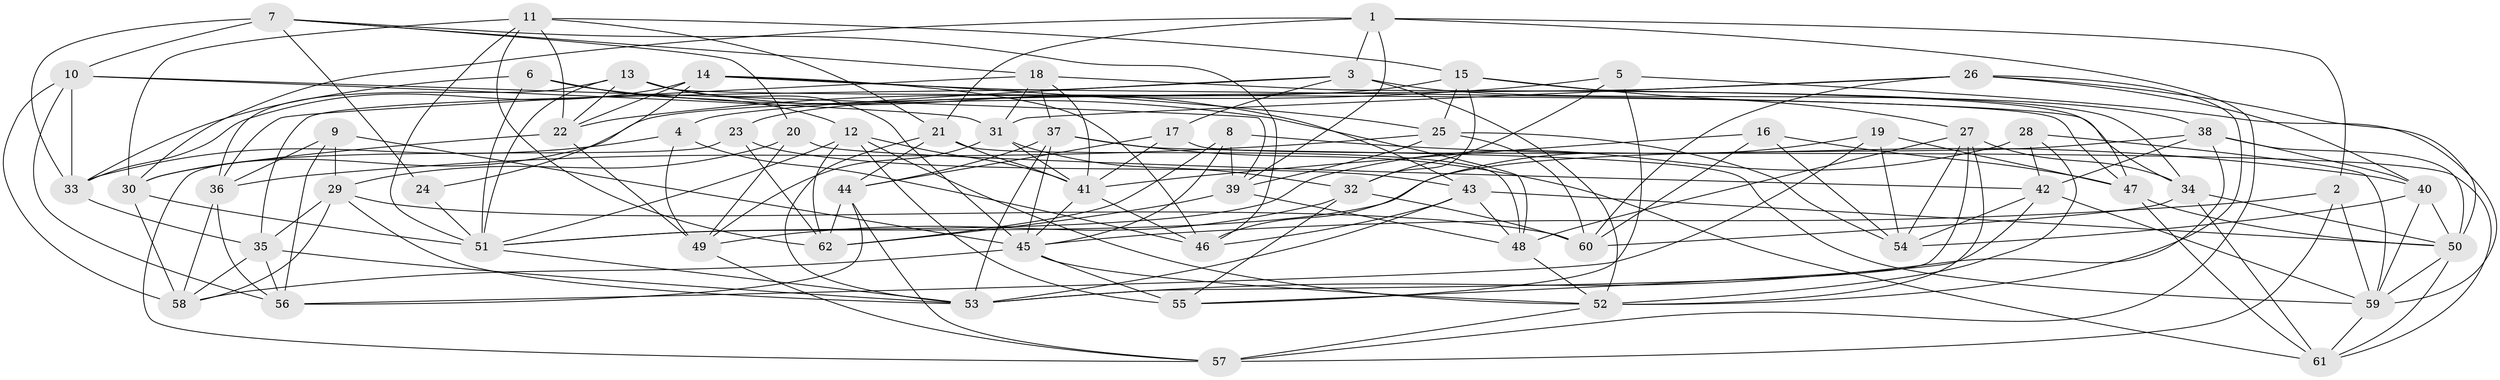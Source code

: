 // original degree distribution, {4: 1.0}
// Generated by graph-tools (version 1.1) at 2025/50/03/09/25 03:50:53]
// undirected, 62 vertices, 180 edges
graph export_dot {
graph [start="1"]
  node [color=gray90,style=filled];
  1;
  2;
  3;
  4;
  5;
  6;
  7;
  8;
  9;
  10;
  11;
  12;
  13;
  14;
  15;
  16;
  17;
  18;
  19;
  20;
  21;
  22;
  23;
  24;
  25;
  26;
  27;
  28;
  29;
  30;
  31;
  32;
  33;
  34;
  35;
  36;
  37;
  38;
  39;
  40;
  41;
  42;
  43;
  44;
  45;
  46;
  47;
  48;
  49;
  50;
  51;
  52;
  53;
  54;
  55;
  56;
  57;
  58;
  59;
  60;
  61;
  62;
  1 -- 2 [weight=1.0];
  1 -- 3 [weight=1.0];
  1 -- 21 [weight=1.0];
  1 -- 30 [weight=1.0];
  1 -- 39 [weight=1.0];
  1 -- 57 [weight=1.0];
  2 -- 45 [weight=1.0];
  2 -- 57 [weight=1.0];
  2 -- 59 [weight=1.0];
  3 -- 4 [weight=1.0];
  3 -- 17 [weight=1.0];
  3 -- 35 [weight=1.0];
  3 -- 38 [weight=1.0];
  3 -- 52 [weight=1.0];
  4 -- 33 [weight=1.0];
  4 -- 46 [weight=1.0];
  4 -- 49 [weight=1.0];
  5 -- 22 [weight=1.0];
  5 -- 32 [weight=1.0];
  5 -- 55 [weight=1.0];
  5 -- 59 [weight=1.0];
  6 -- 12 [weight=1.0];
  6 -- 33 [weight=1.0];
  6 -- 48 [weight=1.0];
  6 -- 51 [weight=1.0];
  7 -- 10 [weight=1.0];
  7 -- 18 [weight=1.0];
  7 -- 20 [weight=1.0];
  7 -- 24 [weight=1.0];
  7 -- 33 [weight=1.0];
  7 -- 46 [weight=1.0];
  8 -- 39 [weight=1.0];
  8 -- 40 [weight=1.0];
  8 -- 45 [weight=1.0];
  8 -- 62 [weight=1.0];
  9 -- 29 [weight=1.0];
  9 -- 36 [weight=1.0];
  9 -- 45 [weight=1.0];
  9 -- 56 [weight=1.0];
  10 -- 31 [weight=1.0];
  10 -- 33 [weight=1.0];
  10 -- 39 [weight=1.0];
  10 -- 56 [weight=1.0];
  10 -- 58 [weight=1.0];
  11 -- 15 [weight=1.0];
  11 -- 21 [weight=1.0];
  11 -- 22 [weight=1.0];
  11 -- 30 [weight=1.0];
  11 -- 51 [weight=1.0];
  11 -- 62 [weight=1.0];
  12 -- 41 [weight=1.0];
  12 -- 51 [weight=1.0];
  12 -- 52 [weight=1.0];
  12 -- 55 [weight=1.0];
  12 -- 62 [weight=1.0];
  13 -- 22 [weight=1.0];
  13 -- 36 [weight=1.0];
  13 -- 43 [weight=1.0];
  13 -- 45 [weight=1.0];
  13 -- 47 [weight=1.0];
  13 -- 51 [weight=1.0];
  14 -- 22 [weight=1.0];
  14 -- 24 [weight=1.0];
  14 -- 25 [weight=1.0];
  14 -- 33 [weight=1.0];
  14 -- 34 [weight=1.0];
  14 -- 46 [weight=1.0];
  15 -- 23 [weight=1.0];
  15 -- 25 [weight=1.0];
  15 -- 27 [weight=1.0];
  15 -- 32 [weight=1.0];
  15 -- 47 [weight=1.0];
  16 -- 41 [weight=1.0];
  16 -- 47 [weight=1.0];
  16 -- 54 [weight=1.0];
  16 -- 60 [weight=1.0];
  17 -- 41 [weight=1.0];
  17 -- 44 [weight=1.0];
  17 -- 61 [weight=1.0];
  18 -- 31 [weight=1.0];
  18 -- 34 [weight=1.0];
  18 -- 36 [weight=1.0];
  18 -- 37 [weight=1.0];
  18 -- 41 [weight=1.0];
  19 -- 46 [weight=1.0];
  19 -- 47 [weight=1.0];
  19 -- 54 [weight=1.0];
  19 -- 56 [weight=1.0];
  20 -- 29 [weight=1.0];
  20 -- 42 [weight=1.0];
  20 -- 49 [weight=1.0];
  21 -- 41 [weight=1.0];
  21 -- 44 [weight=1.0];
  21 -- 48 [weight=1.0];
  21 -- 53 [weight=1.0];
  22 -- 30 [weight=1.0];
  22 -- 49 [weight=1.0];
  23 -- 43 [weight=1.0];
  23 -- 57 [weight=1.0];
  23 -- 62 [weight=1.0];
  24 -- 51 [weight=2.0];
  25 -- 36 [weight=1.0];
  25 -- 39 [weight=1.0];
  25 -- 54 [weight=1.0];
  25 -- 60 [weight=1.0];
  26 -- 30 [weight=1.0];
  26 -- 31 [weight=1.0];
  26 -- 40 [weight=1.0];
  26 -- 50 [weight=1.0];
  26 -- 52 [weight=1.0];
  26 -- 60 [weight=1.0];
  27 -- 34 [weight=1.0];
  27 -- 48 [weight=1.0];
  27 -- 52 [weight=1.0];
  27 -- 53 [weight=1.0];
  27 -- 54 [weight=1.0];
  28 -- 42 [weight=1.0];
  28 -- 51 [weight=1.0];
  28 -- 52 [weight=1.0];
  28 -- 59 [weight=1.0];
  29 -- 35 [weight=1.0];
  29 -- 53 [weight=1.0];
  29 -- 58 [weight=1.0];
  29 -- 60 [weight=1.0];
  30 -- 51 [weight=1.0];
  30 -- 58 [weight=1.0];
  31 -- 32 [weight=1.0];
  31 -- 41 [weight=1.0];
  31 -- 49 [weight=1.0];
  32 -- 49 [weight=1.0];
  32 -- 55 [weight=1.0];
  32 -- 60 [weight=1.0];
  33 -- 35 [weight=1.0];
  34 -- 50 [weight=1.0];
  34 -- 60 [weight=1.0];
  34 -- 61 [weight=1.0];
  35 -- 53 [weight=1.0];
  35 -- 56 [weight=1.0];
  35 -- 58 [weight=1.0];
  36 -- 56 [weight=1.0];
  36 -- 58 [weight=1.0];
  37 -- 44 [weight=1.0];
  37 -- 45 [weight=1.0];
  37 -- 53 [weight=1.0];
  37 -- 59 [weight=1.0];
  37 -- 61 [weight=1.0];
  38 -- 40 [weight=1.0];
  38 -- 42 [weight=1.0];
  38 -- 50 [weight=1.0];
  38 -- 51 [weight=1.0];
  38 -- 53 [weight=1.0];
  39 -- 48 [weight=1.0];
  39 -- 62 [weight=1.0];
  40 -- 50 [weight=1.0];
  40 -- 54 [weight=1.0];
  40 -- 59 [weight=1.0];
  41 -- 45 [weight=1.0];
  41 -- 46 [weight=1.0];
  42 -- 54 [weight=1.0];
  42 -- 55 [weight=1.0];
  42 -- 59 [weight=1.0];
  43 -- 46 [weight=1.0];
  43 -- 48 [weight=1.0];
  43 -- 50 [weight=1.0];
  43 -- 53 [weight=1.0];
  44 -- 56 [weight=1.0];
  44 -- 57 [weight=1.0];
  44 -- 62 [weight=1.0];
  45 -- 52 [weight=1.0];
  45 -- 55 [weight=2.0];
  45 -- 58 [weight=1.0];
  47 -- 50 [weight=1.0];
  47 -- 61 [weight=1.0];
  48 -- 52 [weight=1.0];
  49 -- 57 [weight=1.0];
  50 -- 59 [weight=1.0];
  50 -- 61 [weight=1.0];
  51 -- 53 [weight=1.0];
  52 -- 57 [weight=1.0];
  59 -- 61 [weight=1.0];
}
